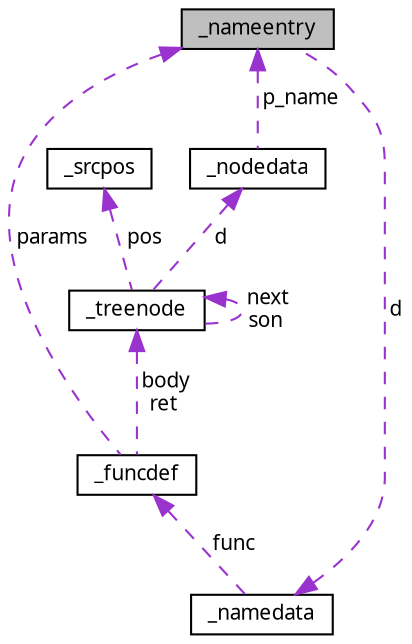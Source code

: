 digraph "_nameentry"
{
 // LATEX_PDF_SIZE
  edge [fontname="LiberationSans-Regular.ttf",fontsize="10",labelfontname="LiberationSans-Regular.ttf",labelfontsize="10"];
  node [fontname="LiberationSans-Regular.ttf",fontsize="10",shape=record];
  Node1 [label="_nameentry",height=0.2,width=0.4,color="black", fillcolor="grey75", style="filled", fontcolor="black",tooltip="Typ eines Eintrags in der Namens-Tabelle."];
  Node2 -> Node1 [dir="back",color="darkorchid3",fontsize="10",style="dashed",label=" d" ,fontname="LiberationSans-Regular.ttf"];
  Node2 [label="_namedata",height=0.2,width=0.4,color="black", fillcolor="white", style="filled",URL="$union__namedata.html",tooltip="Unterschiedliche Nutzdaten eines Eintrags in der Namens-Tabelle, je nach Art des Namens."];
  Node3 -> Node2 [dir="back",color="darkorchid3",fontsize="10",style="dashed",label=" func" ,fontname="LiberationSans-Regular.ttf"];
  Node3 [label="_funcdef",height=0.2,width=0.4,color="black", fillcolor="white", style="filled",URL="$struct__funcdef.html",tooltip="Daten einer Funktions- oder Pfaddefinition: Parameternamen und Code (hängt am Funktions- oder Pfadnam..."];
  Node1 -> Node3 [dir="back",color="darkorchid3",fontsize="10",style="dashed",label=" params" ,fontname="LiberationSans-Regular.ttf"];
  Node4 -> Node3 [dir="back",color="darkorchid3",fontsize="10",style="dashed",label=" body\nret" ,fontname="LiberationSans-Regular.ttf"];
  Node4 [label="_treenode",height=0.2,width=0.4,color="black", fillcolor="white", style="filled",URL="$struct__treenode.html",tooltip="Typ eines Syntaxbaum-Knotens."];
  Node5 -> Node4 [dir="back",color="darkorchid3",fontsize="10",style="dashed",label=" pos" ,fontname="LiberationSans-Regular.ttf"];
  Node5 [label="_srcpos",height=0.2,width=0.4,color="black", fillcolor="white", style="filled",URL="$struct__srcpos.html",tooltip="Position eines Tokens oder Syntax-Knotens im Source-File (Zeile / Spalte)"];
  Node6 -> Node4 [dir="back",color="darkorchid3",fontsize="10",style="dashed",label=" d" ,fontname="LiberationSans-Regular.ttf"];
  Node6 [label="_nodedata",height=0.2,width=0.4,color="black", fillcolor="white", style="filled",URL="$union__nodedata.html",tooltip="Unterschiedliche Nutzdaten eines Syntaxbaum-Knotens, je nach Art des Knotens."];
  Node1 -> Node6 [dir="back",color="darkorchid3",fontsize="10",style="dashed",label=" p_name" ,fontname="LiberationSans-Regular.ttf"];
  Node4 -> Node4 [dir="back",color="darkorchid3",fontsize="10",style="dashed",label=" next\nson" ,fontname="LiberationSans-Regular.ttf"];
}
